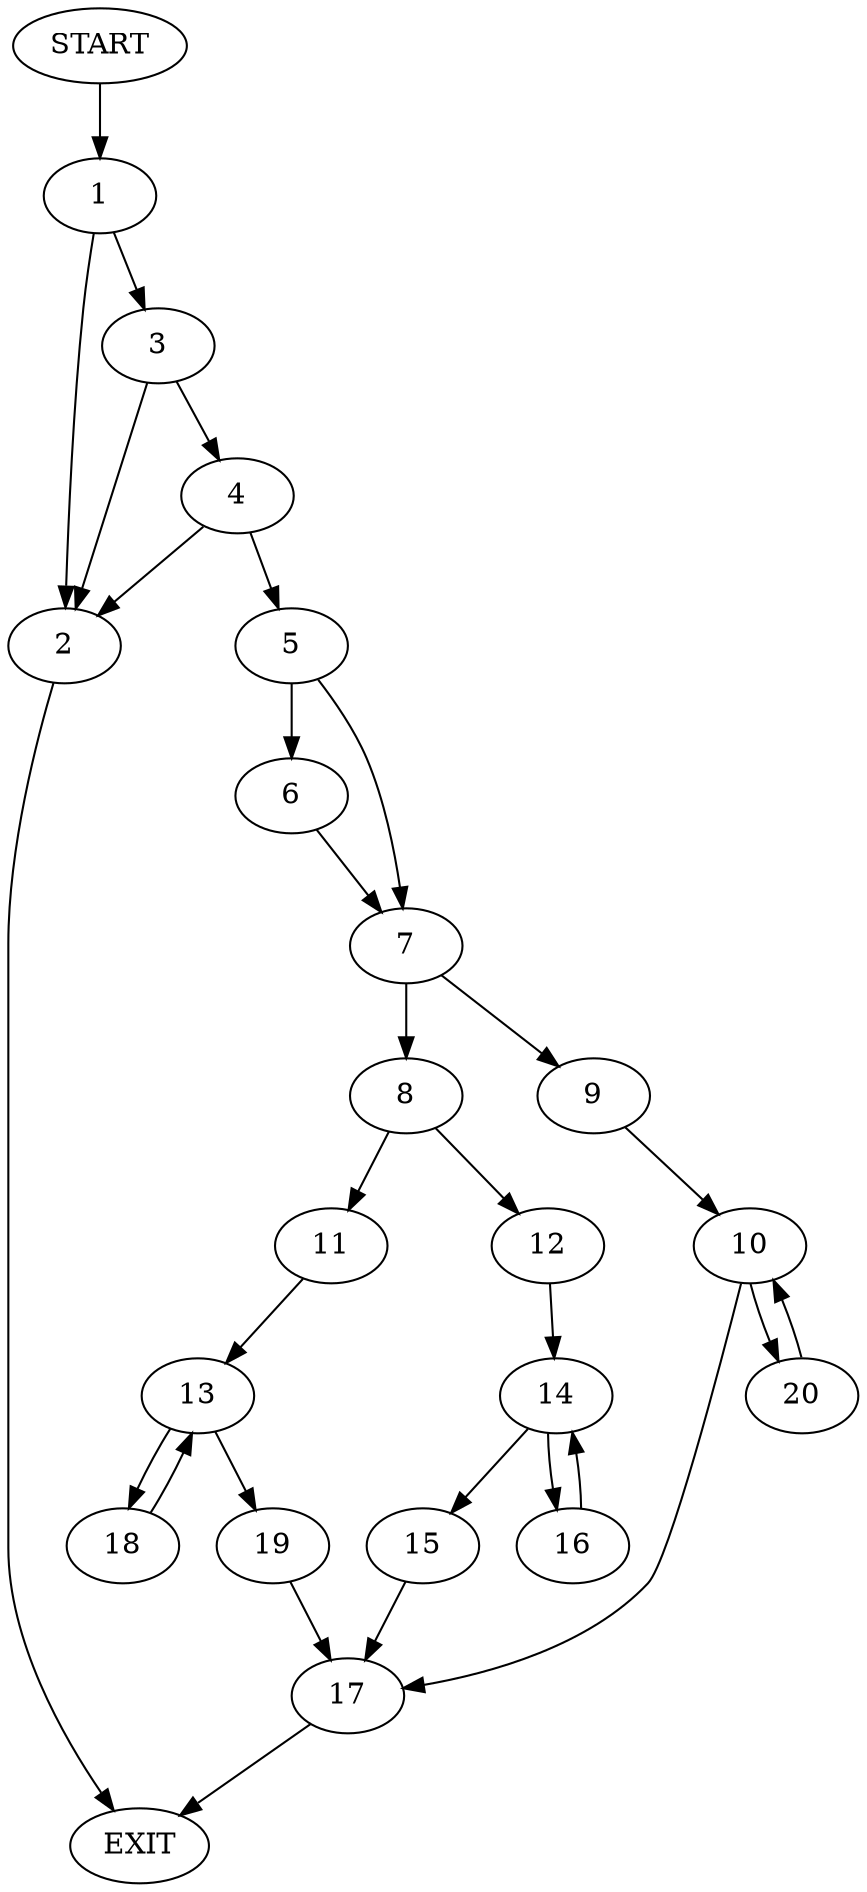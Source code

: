 digraph {
0 [label="START"]
21 [label="EXIT"]
0 -> 1
1 -> 2
1 -> 3
2 -> 21
3 -> 2
3 -> 4
4 -> 2
4 -> 5
5 -> 6
5 -> 7
6 -> 7
7 -> 8
7 -> 9
9 -> 10
8 -> 11
8 -> 12
11 -> 13
12 -> 14
14 -> 15
14 -> 16
16 -> 14
15 -> 17
17 -> 21
13 -> 18
13 -> 19
19 -> 17
18 -> 13
10 -> 17
10 -> 20
20 -> 10
}
